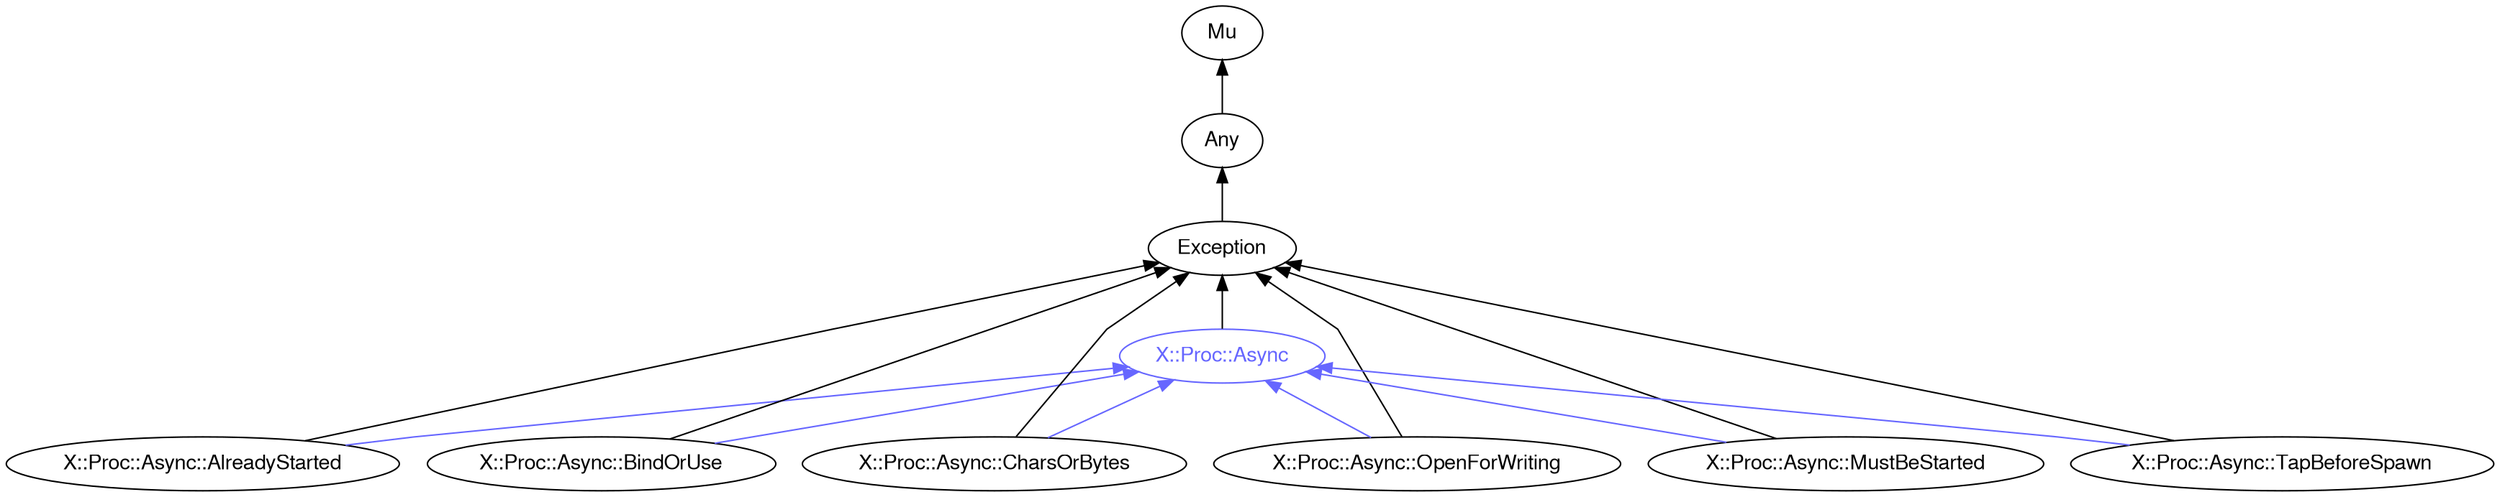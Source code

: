 digraph "perl6-type-graph" {
    rankdir=BT;
    splines=polyline;
    overlap=false; 
    // Types
    "X::Proc::Async" [color="#6666FF", fontcolor="#6666FF", href="/type/X::Proc::Async", fontname="FreeSans"];
    "Mu" [color="#000000", fontcolor="#000000", href="/type/Mu", fontname="FreeSans"];
    "Any" [color="#000000", fontcolor="#000000", href="/type/Any", fontname="FreeSans"];
    "Exception" [color="#000000", fontcolor="#000000", href="/type/Exception", fontname="FreeSans"];
    "X::Proc::Async::AlreadyStarted" [color="#000000", fontcolor="#000000", href="/type/X::Proc::Async::AlreadyStarted", fontname="FreeSans"];
    "X::Proc::Async::BindOrUse" [color="#000000", fontcolor="#000000", href="/type/X::Proc::Async::BindOrUse", fontname="FreeSans"];
    "X::Proc::Async::CharsOrBytes" [color="#000000", fontcolor="#000000", href="/type/X::Proc::Async::CharsOrBytes", fontname="FreeSans"];
    "X::Proc::Async::OpenForWriting" [color="#000000", fontcolor="#000000", href="/type/X::Proc::Async::OpenForWriting", fontname="FreeSans"];
    "X::Proc::Async::MustBeStarted" [color="#000000", fontcolor="#000000", href="/type/X::Proc::Async::MustBeStarted", fontname="FreeSans"];
    "X::Proc::Async::TapBeforeSpawn" [color="#000000", fontcolor="#000000", href="/type/X::Proc::Async::TapBeforeSpawn", fontname="FreeSans"];

    // Superclasses
    "X::Proc::Async" -> "Exception" [color="#000000"];
    "Any" -> "Mu" [color="#000000"];
    "Exception" -> "Any" [color="#000000"];
    "X::Proc::Async::AlreadyStarted" -> "Exception" [color="#000000"];
    "X::Proc::Async::BindOrUse" -> "Exception" [color="#000000"];
    "X::Proc::Async::CharsOrBytes" -> "Exception" [color="#000000"];
    "X::Proc::Async::OpenForWriting" -> "Exception" [color="#000000"];
    "X::Proc::Async::MustBeStarted" -> "Exception" [color="#000000"];
    "X::Proc::Async::TapBeforeSpawn" -> "Exception" [color="#000000"];

    // Roles
    "X::Proc::Async::AlreadyStarted" -> "X::Proc::Async" [color="#6666FF"];
    "X::Proc::Async::BindOrUse" -> "X::Proc::Async" [color="#6666FF"];
    "X::Proc::Async::CharsOrBytes" -> "X::Proc::Async" [color="#6666FF"];
    "X::Proc::Async::OpenForWriting" -> "X::Proc::Async" [color="#6666FF"];
    "X::Proc::Async::MustBeStarted" -> "X::Proc::Async" [color="#6666FF"];
    "X::Proc::Async::TapBeforeSpawn" -> "X::Proc::Async" [color="#6666FF"];
}

